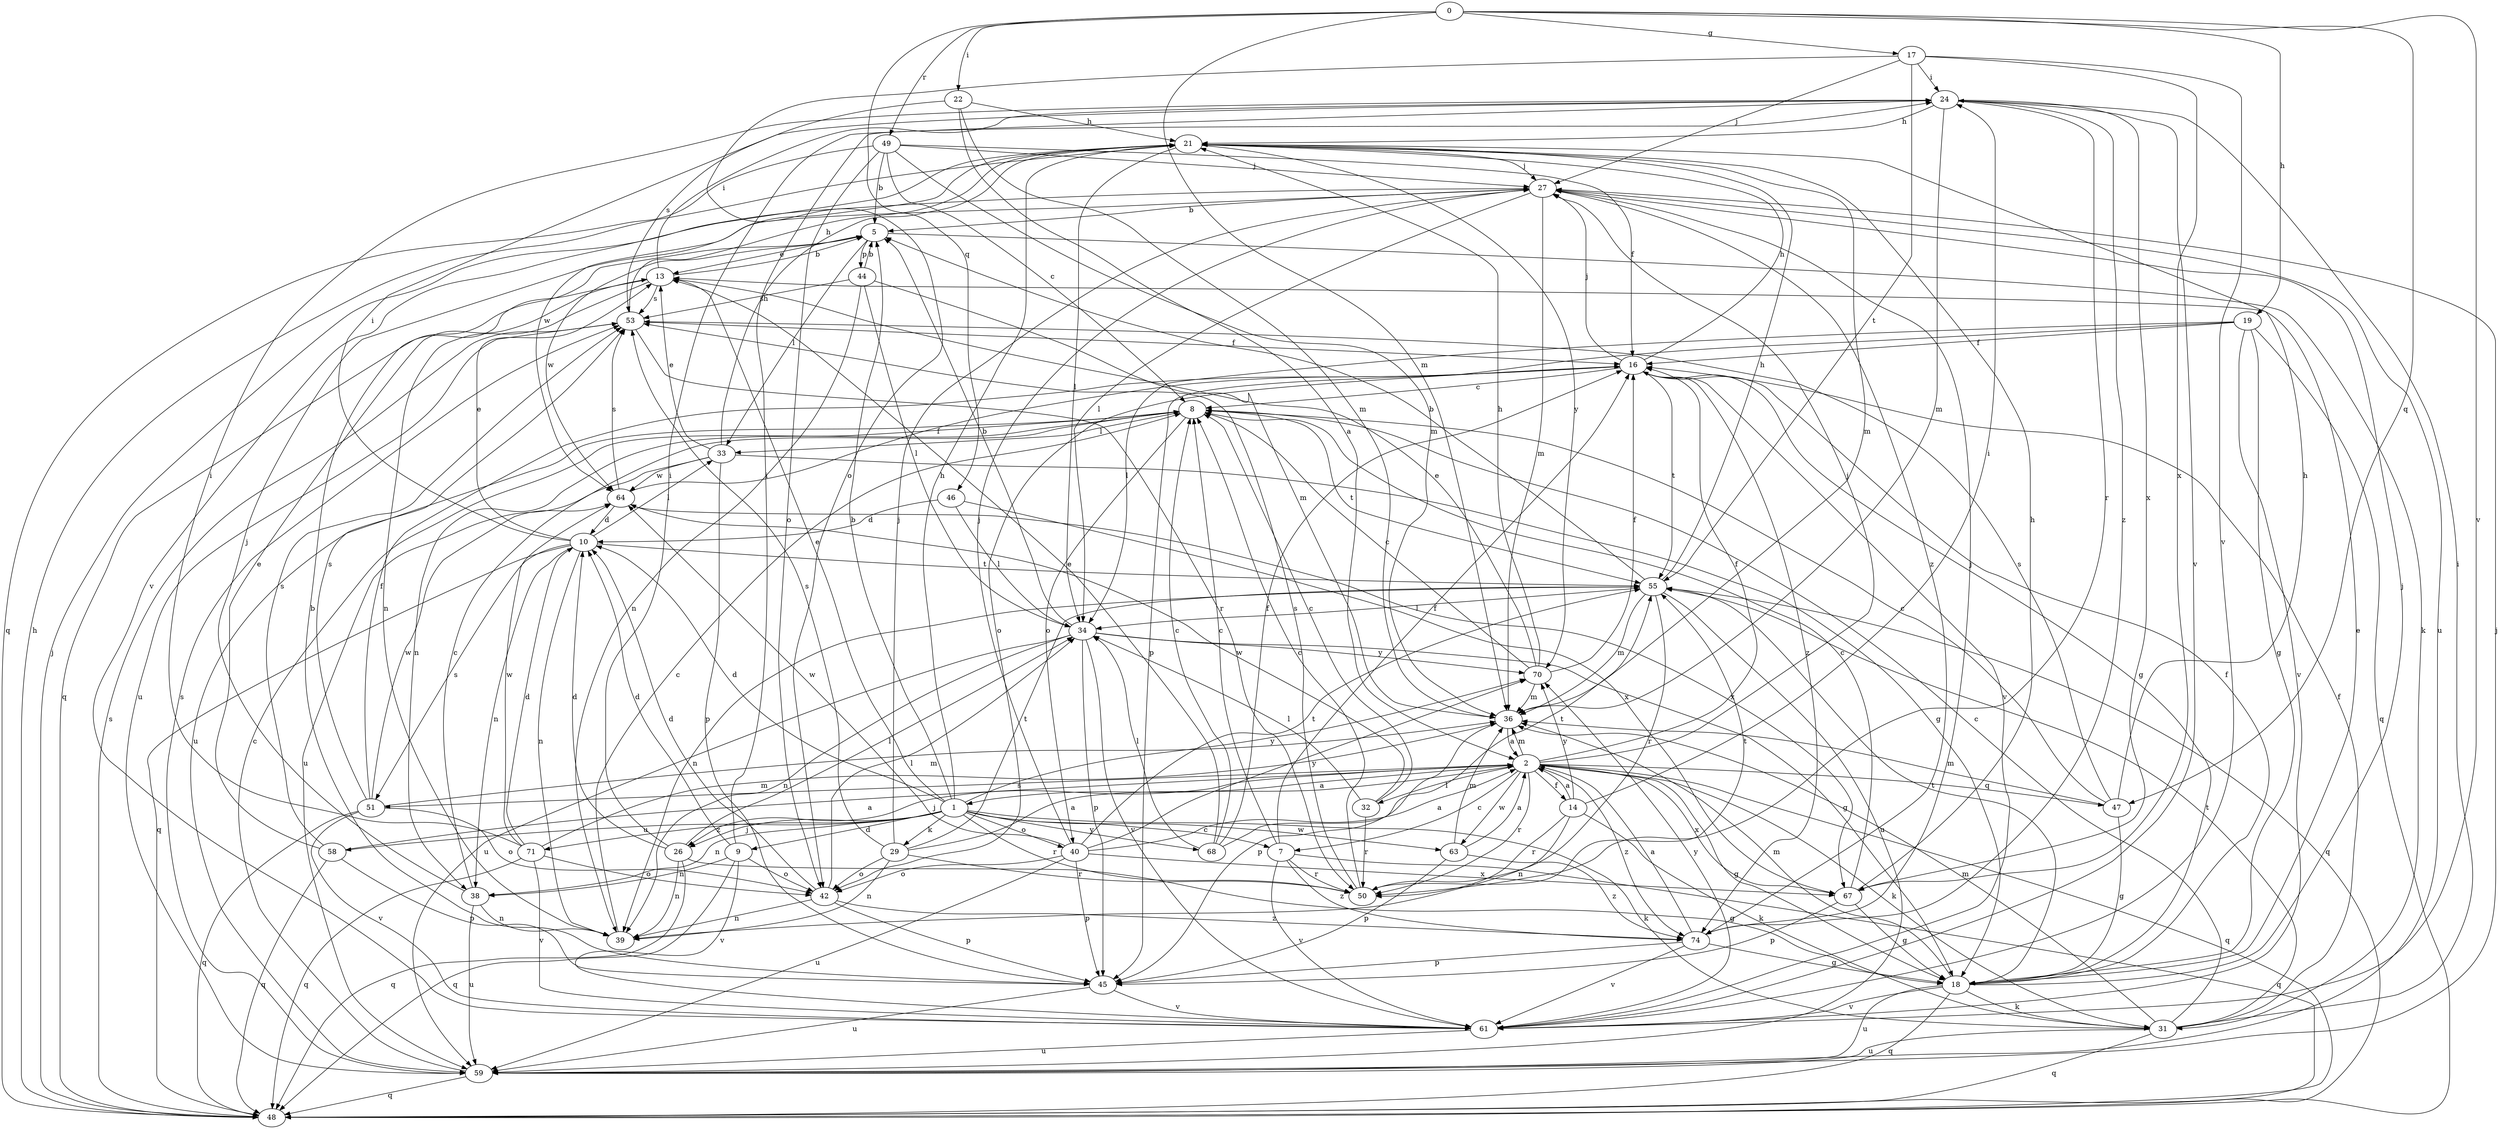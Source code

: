 strict digraph  {
0;
1;
2;
5;
7;
8;
9;
10;
13;
14;
16;
17;
18;
19;
21;
22;
24;
26;
27;
29;
31;
32;
33;
34;
36;
38;
39;
40;
42;
44;
45;
46;
47;
48;
49;
50;
51;
53;
55;
58;
59;
61;
63;
64;
67;
68;
70;
71;
74;
0 -> 17  [label=g];
0 -> 19  [label=h];
0 -> 22  [label=i];
0 -> 36  [label=m];
0 -> 46  [label=q];
0 -> 47  [label=q];
0 -> 49  [label=r];
0 -> 61  [label=v];
1 -> 5  [label=b];
1 -> 7  [label=c];
1 -> 9  [label=d];
1 -> 10  [label=d];
1 -> 13  [label=e];
1 -> 21  [label=h];
1 -> 26  [label=j];
1 -> 29  [label=k];
1 -> 31  [label=k];
1 -> 38  [label=n];
1 -> 40  [label=o];
1 -> 50  [label=r];
1 -> 58  [label=u];
1 -> 63  [label=w];
1 -> 68  [label=y];
1 -> 70  [label=y];
1 -> 71  [label=z];
2 -> 1  [label=a];
2 -> 7  [label=c];
2 -> 14  [label=f];
2 -> 16  [label=f];
2 -> 18  [label=g];
2 -> 26  [label=j];
2 -> 27  [label=j];
2 -> 31  [label=k];
2 -> 32  [label=l];
2 -> 36  [label=m];
2 -> 47  [label=q];
2 -> 48  [label=q];
2 -> 50  [label=r];
2 -> 51  [label=s];
2 -> 63  [label=w];
2 -> 67  [label=x];
2 -> 74  [label=z];
5 -> 13  [label=e];
5 -> 31  [label=k];
5 -> 33  [label=l];
5 -> 44  [label=p];
5 -> 64  [label=w];
7 -> 8  [label=c];
7 -> 16  [label=f];
7 -> 48  [label=q];
7 -> 50  [label=r];
7 -> 61  [label=v];
7 -> 74  [label=z];
8 -> 33  [label=l];
8 -> 38  [label=n];
8 -> 40  [label=o];
8 -> 55  [label=t];
8 -> 59  [label=u];
9 -> 10  [label=d];
9 -> 24  [label=i];
9 -> 38  [label=n];
9 -> 42  [label=o];
9 -> 48  [label=q];
9 -> 61  [label=v];
10 -> 13  [label=e];
10 -> 24  [label=i];
10 -> 33  [label=l];
10 -> 38  [label=n];
10 -> 39  [label=n];
10 -> 48  [label=q];
10 -> 51  [label=s];
10 -> 55  [label=t];
13 -> 5  [label=b];
13 -> 24  [label=i];
13 -> 39  [label=n];
13 -> 48  [label=q];
13 -> 53  [label=s];
14 -> 2  [label=a];
14 -> 24  [label=i];
14 -> 31  [label=k];
14 -> 39  [label=n];
14 -> 50  [label=r];
14 -> 70  [label=y];
16 -> 8  [label=c];
16 -> 18  [label=g];
16 -> 21  [label=h];
16 -> 27  [label=j];
16 -> 42  [label=o];
16 -> 55  [label=t];
16 -> 61  [label=v];
16 -> 74  [label=z];
17 -> 24  [label=i];
17 -> 27  [label=j];
17 -> 42  [label=o];
17 -> 55  [label=t];
17 -> 61  [label=v];
17 -> 67  [label=x];
18 -> 13  [label=e];
18 -> 16  [label=f];
18 -> 27  [label=j];
18 -> 31  [label=k];
18 -> 36  [label=m];
18 -> 48  [label=q];
18 -> 55  [label=t];
18 -> 59  [label=u];
18 -> 61  [label=v];
19 -> 16  [label=f];
19 -> 18  [label=g];
19 -> 34  [label=l];
19 -> 45  [label=p];
19 -> 48  [label=q];
19 -> 61  [label=v];
21 -> 27  [label=j];
21 -> 34  [label=l];
21 -> 36  [label=m];
21 -> 61  [label=v];
21 -> 64  [label=w];
21 -> 70  [label=y];
22 -> 2  [label=a];
22 -> 21  [label=h];
22 -> 36  [label=m];
22 -> 53  [label=s];
24 -> 21  [label=h];
24 -> 36  [label=m];
24 -> 50  [label=r];
24 -> 61  [label=v];
24 -> 67  [label=x];
24 -> 74  [label=z];
26 -> 10  [label=d];
26 -> 18  [label=g];
26 -> 24  [label=i];
26 -> 34  [label=l];
26 -> 39  [label=n];
26 -> 48  [label=q];
27 -> 5  [label=b];
27 -> 34  [label=l];
27 -> 36  [label=m];
27 -> 59  [label=u];
27 -> 74  [label=z];
29 -> 2  [label=a];
29 -> 27  [label=j];
29 -> 39  [label=n];
29 -> 42  [label=o];
29 -> 50  [label=r];
29 -> 53  [label=s];
29 -> 55  [label=t];
31 -> 8  [label=c];
31 -> 16  [label=f];
31 -> 24  [label=i];
31 -> 36  [label=m];
31 -> 48  [label=q];
31 -> 55  [label=t];
31 -> 59  [label=u];
32 -> 8  [label=c];
32 -> 34  [label=l];
32 -> 50  [label=r];
32 -> 64  [label=w];
33 -> 13  [label=e];
33 -> 18  [label=g];
33 -> 21  [label=h];
33 -> 45  [label=p];
33 -> 59  [label=u];
33 -> 64  [label=w];
34 -> 5  [label=b];
34 -> 18  [label=g];
34 -> 39  [label=n];
34 -> 45  [label=p];
34 -> 59  [label=u];
34 -> 61  [label=v];
34 -> 70  [label=y];
36 -> 2  [label=a];
36 -> 45  [label=p];
38 -> 8  [label=c];
38 -> 27  [label=j];
38 -> 39  [label=n];
38 -> 59  [label=u];
39 -> 8  [label=c];
40 -> 2  [label=a];
40 -> 27  [label=j];
40 -> 42  [label=o];
40 -> 45  [label=p];
40 -> 55  [label=t];
40 -> 59  [label=u];
40 -> 64  [label=w];
40 -> 67  [label=x];
40 -> 70  [label=y];
42 -> 10  [label=d];
42 -> 34  [label=l];
42 -> 39  [label=n];
42 -> 45  [label=p];
42 -> 74  [label=z];
44 -> 5  [label=b];
44 -> 34  [label=l];
44 -> 36  [label=m];
44 -> 39  [label=n];
44 -> 53  [label=s];
45 -> 5  [label=b];
45 -> 59  [label=u];
45 -> 61  [label=v];
46 -> 10  [label=d];
46 -> 34  [label=l];
46 -> 67  [label=x];
47 -> 8  [label=c];
47 -> 18  [label=g];
47 -> 21  [label=h];
47 -> 36  [label=m];
47 -> 53  [label=s];
48 -> 21  [label=h];
48 -> 27  [label=j];
48 -> 53  [label=s];
49 -> 5  [label=b];
49 -> 8  [label=c];
49 -> 16  [label=f];
49 -> 27  [label=j];
49 -> 36  [label=m];
49 -> 42  [label=o];
49 -> 48  [label=q];
50 -> 8  [label=c];
50 -> 53  [label=s];
50 -> 55  [label=t];
51 -> 16  [label=f];
51 -> 36  [label=m];
51 -> 42  [label=o];
51 -> 48  [label=q];
51 -> 53  [label=s];
51 -> 61  [label=v];
51 -> 64  [label=w];
53 -> 16  [label=f];
53 -> 21  [label=h];
53 -> 50  [label=r];
53 -> 59  [label=u];
55 -> 5  [label=b];
55 -> 21  [label=h];
55 -> 34  [label=l];
55 -> 36  [label=m];
55 -> 39  [label=n];
55 -> 48  [label=q];
55 -> 50  [label=r];
55 -> 59  [label=u];
58 -> 2  [label=a];
58 -> 13  [label=e];
58 -> 45  [label=p];
58 -> 48  [label=q];
58 -> 53  [label=s];
59 -> 8  [label=c];
59 -> 27  [label=j];
59 -> 48  [label=q];
59 -> 53  [label=s];
61 -> 59  [label=u];
61 -> 70  [label=y];
63 -> 2  [label=a];
63 -> 36  [label=m];
63 -> 45  [label=p];
63 -> 74  [label=z];
64 -> 10  [label=d];
64 -> 16  [label=f];
64 -> 53  [label=s];
64 -> 67  [label=x];
67 -> 8  [label=c];
67 -> 18  [label=g];
67 -> 21  [label=h];
67 -> 45  [label=p];
68 -> 8  [label=c];
68 -> 13  [label=e];
68 -> 16  [label=f];
68 -> 34  [label=l];
68 -> 55  [label=t];
70 -> 8  [label=c];
70 -> 13  [label=e];
70 -> 16  [label=f];
70 -> 21  [label=h];
70 -> 36  [label=m];
71 -> 10  [label=d];
71 -> 24  [label=i];
71 -> 36  [label=m];
71 -> 42  [label=o];
71 -> 48  [label=q];
71 -> 61  [label=v];
71 -> 64  [label=w];
74 -> 2  [label=a];
74 -> 18  [label=g];
74 -> 27  [label=j];
74 -> 45  [label=p];
74 -> 61  [label=v];
}

